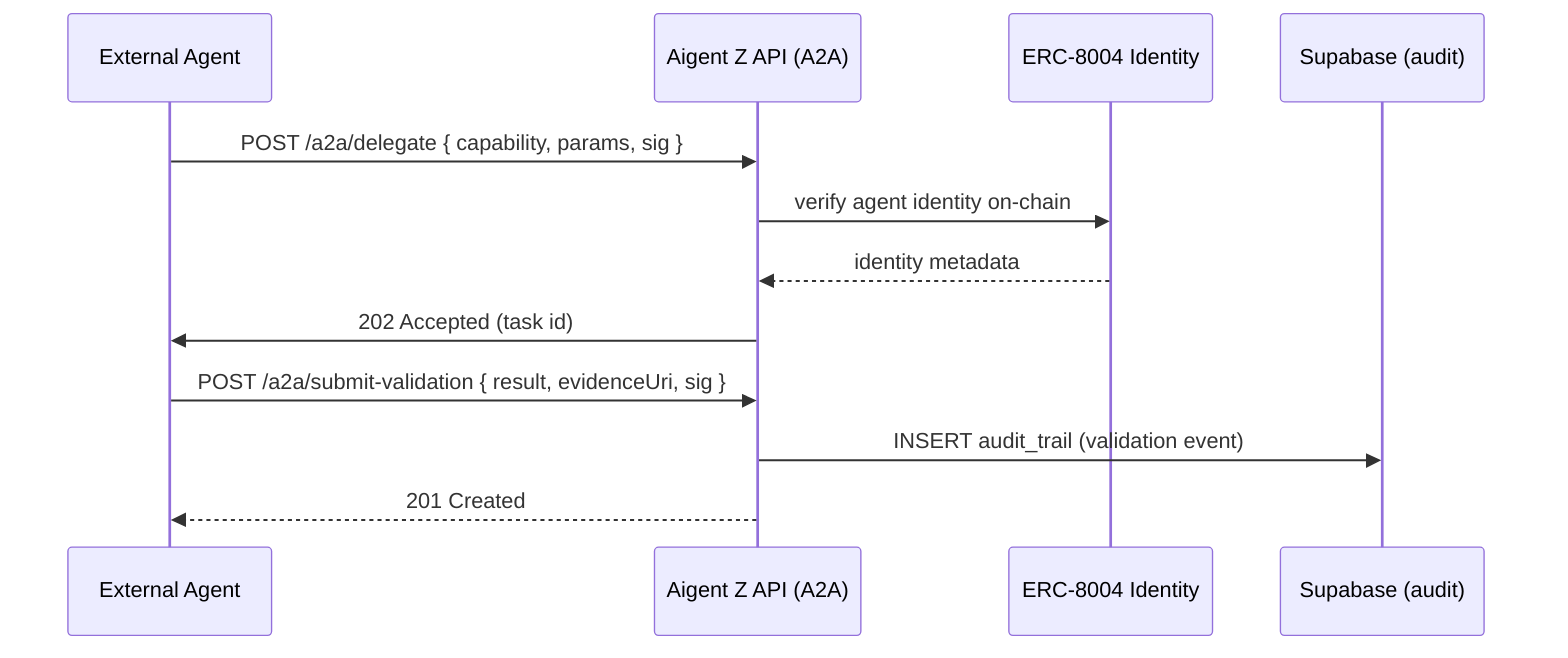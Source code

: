 sequenceDiagram
  participant Ext as External Agent
  participant API as Aigent Z API (A2A)
  participant REG as ERC-8004 Identity
  participant DB as Supabase (audit)

  Ext->>API: POST /a2a/delegate { capability, params, sig }
  API->>REG: verify agent identity on-chain
  REG-->>API: identity metadata
  API->>Ext: 202 Accepted (task id)
  Ext->>API: POST /a2a/submit-validation { result, evidenceUri, sig }
  API->>DB: INSERT audit_trail (validation event)
  API-->>Ext: 201 Created